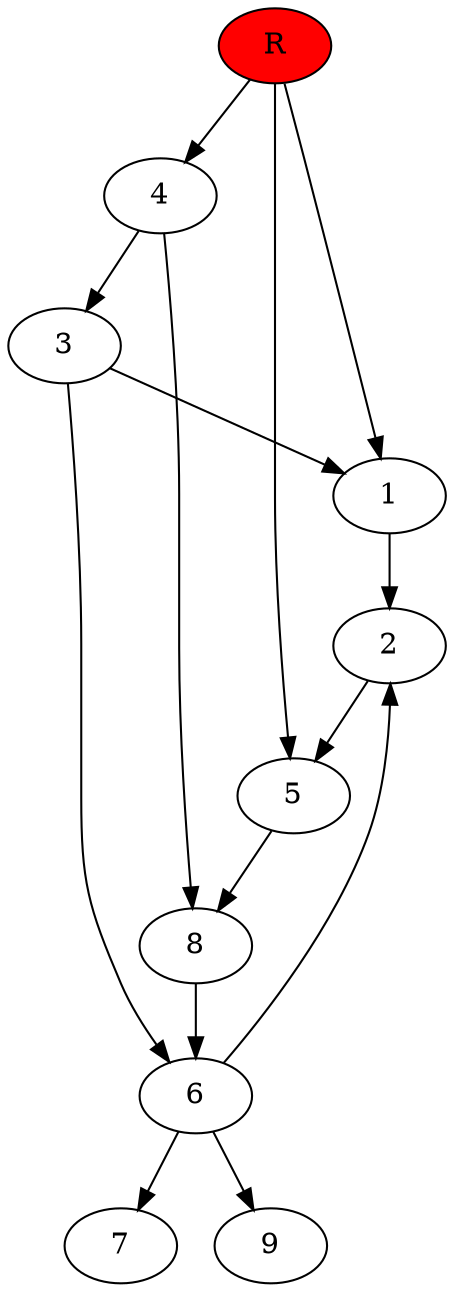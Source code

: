 digraph prb36887 {
	1
	2
	3
	4
	5
	6
	7
	8
	R [fillcolor="#ff0000" style=filled]
	1 -> 2
	2 -> 5
	3 -> 1
	3 -> 6
	4 -> 3
	4 -> 8
	5 -> 8
	6 -> 2
	6 -> 7
	6 -> 9
	8 -> 6
	R -> 1
	R -> 4
	R -> 5
}
